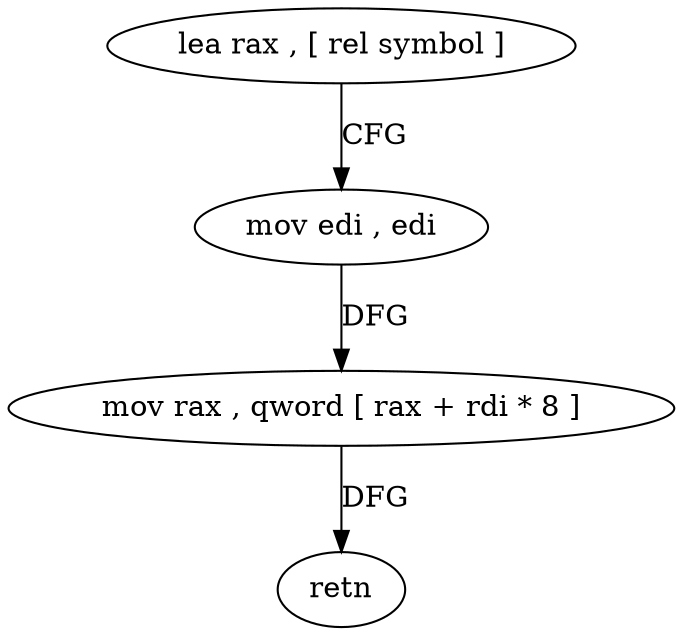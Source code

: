 digraph "func" {
"82944" [label = "lea rax , [ rel symbol ]" ]
"82951" [label = "mov edi , edi" ]
"82953" [label = "mov rax , qword [ rax + rdi * 8 ]" ]
"82957" [label = "retn" ]
"82944" -> "82951" [ label = "CFG" ]
"82951" -> "82953" [ label = "DFG" ]
"82953" -> "82957" [ label = "DFG" ]
}
